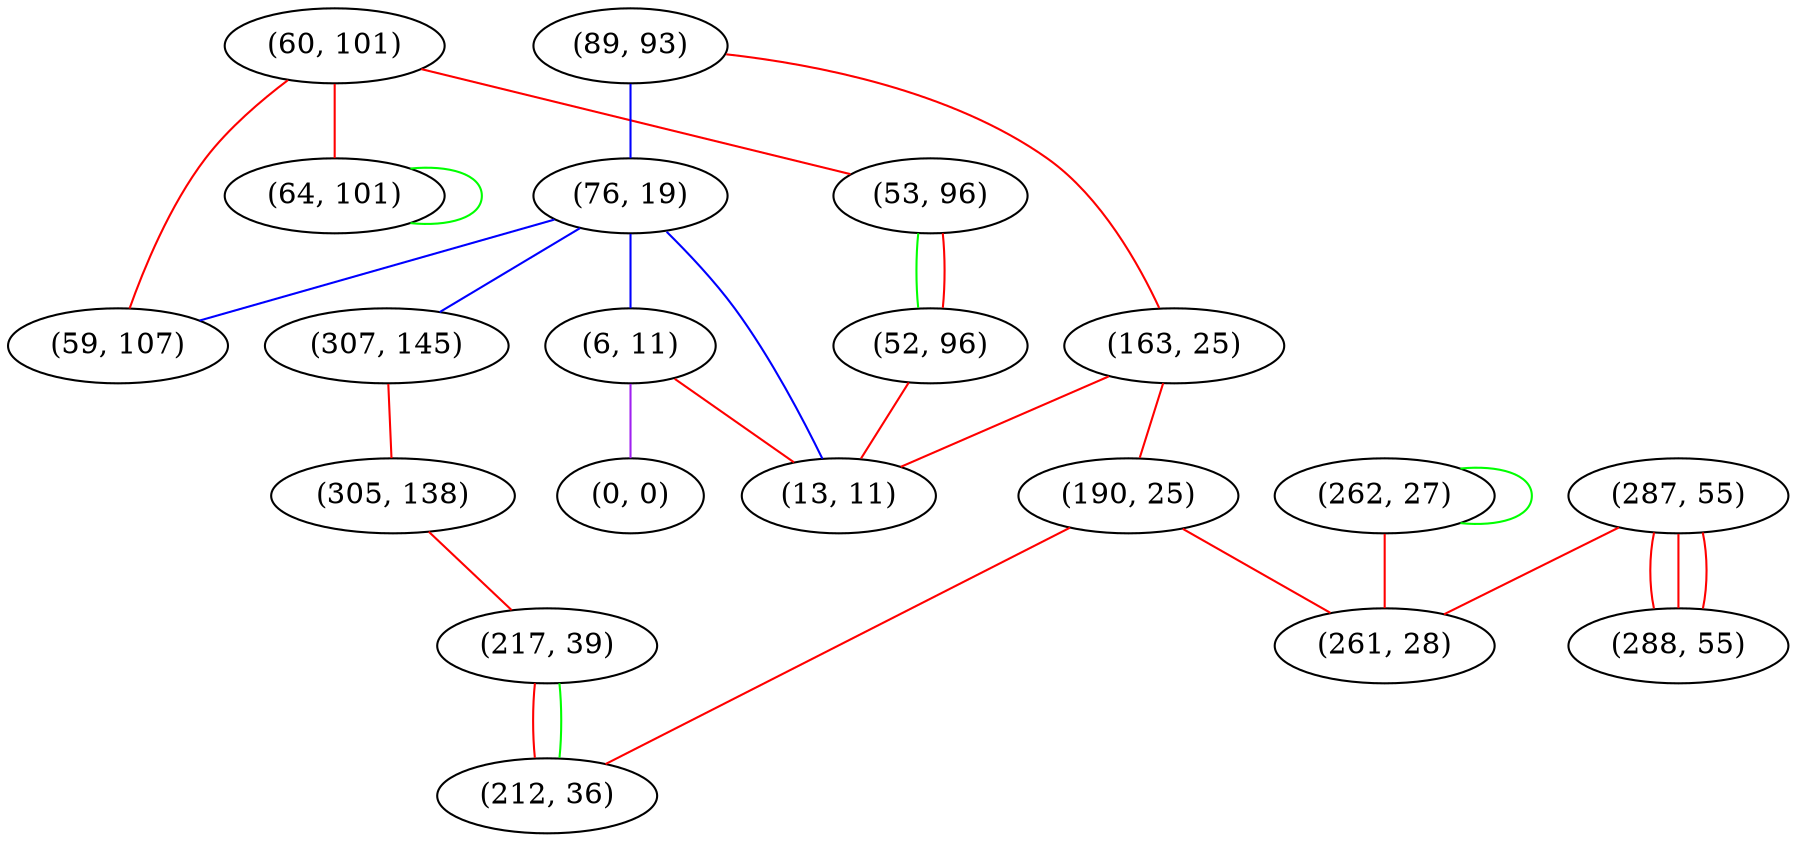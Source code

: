graph "" {
"(60, 101)";
"(89, 93)";
"(163, 25)";
"(287, 55)";
"(53, 96)";
"(76, 19)";
"(6, 11)";
"(307, 145)";
"(0, 0)";
"(52, 96)";
"(305, 138)";
"(217, 39)";
"(64, 101)";
"(59, 107)";
"(262, 27)";
"(190, 25)";
"(212, 36)";
"(261, 28)";
"(288, 55)";
"(13, 11)";
"(60, 101)" -- "(64, 101)"  [color=red, key=0, weight=1];
"(60, 101)" -- "(59, 107)"  [color=red, key=0, weight=1];
"(60, 101)" -- "(53, 96)"  [color=red, key=0, weight=1];
"(89, 93)" -- "(163, 25)"  [color=red, key=0, weight=1];
"(89, 93)" -- "(76, 19)"  [color=blue, key=0, weight=3];
"(163, 25)" -- "(190, 25)"  [color=red, key=0, weight=1];
"(163, 25)" -- "(13, 11)"  [color=red, key=0, weight=1];
"(287, 55)" -- "(261, 28)"  [color=red, key=0, weight=1];
"(287, 55)" -- "(288, 55)"  [color=red, key=0, weight=1];
"(287, 55)" -- "(288, 55)"  [color=red, key=1, weight=1];
"(287, 55)" -- "(288, 55)"  [color=red, key=2, weight=1];
"(53, 96)" -- "(52, 96)"  [color=green, key=0, weight=2];
"(53, 96)" -- "(52, 96)"  [color=red, key=1, weight=1];
"(76, 19)" -- "(6, 11)"  [color=blue, key=0, weight=3];
"(76, 19)" -- "(307, 145)"  [color=blue, key=0, weight=3];
"(76, 19)" -- "(59, 107)"  [color=blue, key=0, weight=3];
"(76, 19)" -- "(13, 11)"  [color=blue, key=0, weight=3];
"(6, 11)" -- "(0, 0)"  [color=purple, key=0, weight=4];
"(6, 11)" -- "(13, 11)"  [color=red, key=0, weight=1];
"(307, 145)" -- "(305, 138)"  [color=red, key=0, weight=1];
"(52, 96)" -- "(13, 11)"  [color=red, key=0, weight=1];
"(305, 138)" -- "(217, 39)"  [color=red, key=0, weight=1];
"(217, 39)" -- "(212, 36)"  [color=red, key=0, weight=1];
"(217, 39)" -- "(212, 36)"  [color=green, key=1, weight=2];
"(64, 101)" -- "(64, 101)"  [color=green, key=0, weight=2];
"(262, 27)" -- "(262, 27)"  [color=green, key=0, weight=2];
"(262, 27)" -- "(261, 28)"  [color=red, key=0, weight=1];
"(190, 25)" -- "(261, 28)"  [color=red, key=0, weight=1];
"(190, 25)" -- "(212, 36)"  [color=red, key=0, weight=1];
}
